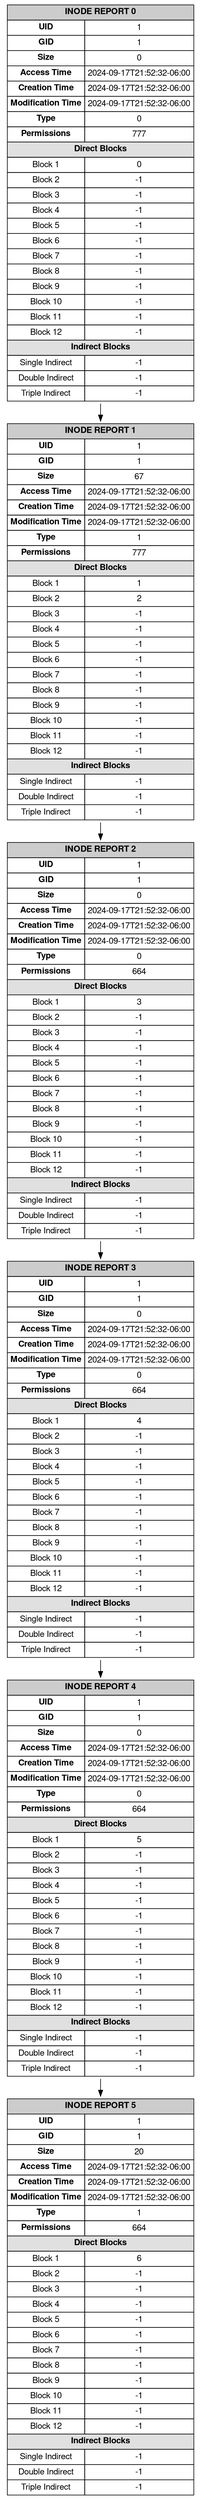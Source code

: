 digraph InodeReport {
		rankdir=TB;
		node [shape=none, fontname="Helvetica, Arial, sans-serif"];
		graph [splines=true, nodesep=0.5, ranksep=0.4];
		edge [color=black, arrowhead=normal];
	inode0 [label=<
			<table border="0" cellborder="1" cellspacing="0" cellpadding="4">
				<tr><td colspan="2" bgcolor="#CCCCCC"><b>INODE REPORT 0</b></td></tr>
				<tr><td><b>UID</b></td><td>1</td></tr>
				<tr><td><b>GID</b></td><td>1</td></tr>
				<tr><td><b>Size</b></td><td>0</td></tr>
				<tr><td><b>Access Time</b></td><td>2024-09-17T21:52:32-06:00</td></tr>
				<tr><td><b>Creation Time</b></td><td>2024-09-17T21:52:32-06:00</td></tr>
				<tr><td><b>Modification Time</b></td><td>2024-09-17T21:52:32-06:00</td></tr>
				<tr><td><b>Type</b></td><td>0</td></tr>
				<tr><td><b>Permissions</b></td><td>777</td></tr>
				<tr><td colspan="2" bgcolor="#E0E0E0"><b>Direct Blocks</b></td></tr>
		<tr><td>Block 1</td><td>0</td></tr><tr><td>Block 2</td><td>-1</td></tr><tr><td>Block 3</td><td>-1</td></tr><tr><td>Block 4</td><td>-1</td></tr><tr><td>Block 5</td><td>-1</td></tr><tr><td>Block 6</td><td>-1</td></tr><tr><td>Block 7</td><td>-1</td></tr><tr><td>Block 8</td><td>-1</td></tr><tr><td>Block 9</td><td>-1</td></tr><tr><td>Block 10</td><td>-1</td></tr><tr><td>Block 11</td><td>-1</td></tr><tr><td>Block 12</td><td>-1</td></tr>
			<tr><td colspan="2" bgcolor="#E0E0E0"><b>Indirect Blocks</b></td></tr>
			<tr><td>Single Indirect</td><td>-1</td></tr>
			<tr><td>Double Indirect</td><td>-1</td></tr>
			<tr><td>Triple Indirect</td><td>-1</td></tr>
			</table>>];
		inode0 -> inode1;
inode1 [label=<
			<table border="0" cellborder="1" cellspacing="0" cellpadding="4">
				<tr><td colspan="2" bgcolor="#CCCCCC"><b>INODE REPORT 1</b></td></tr>
				<tr><td><b>UID</b></td><td>1</td></tr>
				<tr><td><b>GID</b></td><td>1</td></tr>
				<tr><td><b>Size</b></td><td>67</td></tr>
				<tr><td><b>Access Time</b></td><td>2024-09-17T21:52:32-06:00</td></tr>
				<tr><td><b>Creation Time</b></td><td>2024-09-17T21:52:32-06:00</td></tr>
				<tr><td><b>Modification Time</b></td><td>2024-09-17T21:52:32-06:00</td></tr>
				<tr><td><b>Type</b></td><td>1</td></tr>
				<tr><td><b>Permissions</b></td><td>777</td></tr>
				<tr><td colspan="2" bgcolor="#E0E0E0"><b>Direct Blocks</b></td></tr>
		<tr><td>Block 1</td><td>1</td></tr><tr><td>Block 2</td><td>2</td></tr><tr><td>Block 3</td><td>-1</td></tr><tr><td>Block 4</td><td>-1</td></tr><tr><td>Block 5</td><td>-1</td></tr><tr><td>Block 6</td><td>-1</td></tr><tr><td>Block 7</td><td>-1</td></tr><tr><td>Block 8</td><td>-1</td></tr><tr><td>Block 9</td><td>-1</td></tr><tr><td>Block 10</td><td>-1</td></tr><tr><td>Block 11</td><td>-1</td></tr><tr><td>Block 12</td><td>-1</td></tr>
			<tr><td colspan="2" bgcolor="#E0E0E0"><b>Indirect Blocks</b></td></tr>
			<tr><td>Single Indirect</td><td>-1</td></tr>
			<tr><td>Double Indirect</td><td>-1</td></tr>
			<tr><td>Triple Indirect</td><td>-1</td></tr>
			</table>>];
		inode1 -> inode2;
inode2 [label=<
			<table border="0" cellborder="1" cellspacing="0" cellpadding="4">
				<tr><td colspan="2" bgcolor="#CCCCCC"><b>INODE REPORT 2</b></td></tr>
				<tr><td><b>UID</b></td><td>1</td></tr>
				<tr><td><b>GID</b></td><td>1</td></tr>
				<tr><td><b>Size</b></td><td>0</td></tr>
				<tr><td><b>Access Time</b></td><td>2024-09-17T21:52:32-06:00</td></tr>
				<tr><td><b>Creation Time</b></td><td>2024-09-17T21:52:32-06:00</td></tr>
				<tr><td><b>Modification Time</b></td><td>2024-09-17T21:52:32-06:00</td></tr>
				<tr><td><b>Type</b></td><td>0</td></tr>
				<tr><td><b>Permissions</b></td><td>664</td></tr>
				<tr><td colspan="2" bgcolor="#E0E0E0"><b>Direct Blocks</b></td></tr>
		<tr><td>Block 1</td><td>3</td></tr><tr><td>Block 2</td><td>-1</td></tr><tr><td>Block 3</td><td>-1</td></tr><tr><td>Block 4</td><td>-1</td></tr><tr><td>Block 5</td><td>-1</td></tr><tr><td>Block 6</td><td>-1</td></tr><tr><td>Block 7</td><td>-1</td></tr><tr><td>Block 8</td><td>-1</td></tr><tr><td>Block 9</td><td>-1</td></tr><tr><td>Block 10</td><td>-1</td></tr><tr><td>Block 11</td><td>-1</td></tr><tr><td>Block 12</td><td>-1</td></tr>
			<tr><td colspan="2" bgcolor="#E0E0E0"><b>Indirect Blocks</b></td></tr>
			<tr><td>Single Indirect</td><td>-1</td></tr>
			<tr><td>Double Indirect</td><td>-1</td></tr>
			<tr><td>Triple Indirect</td><td>-1</td></tr>
			</table>>];
		inode2 -> inode3;
inode3 [label=<
			<table border="0" cellborder="1" cellspacing="0" cellpadding="4">
				<tr><td colspan="2" bgcolor="#CCCCCC"><b>INODE REPORT 3</b></td></tr>
				<tr><td><b>UID</b></td><td>1</td></tr>
				<tr><td><b>GID</b></td><td>1</td></tr>
				<tr><td><b>Size</b></td><td>0</td></tr>
				<tr><td><b>Access Time</b></td><td>2024-09-17T21:52:32-06:00</td></tr>
				<tr><td><b>Creation Time</b></td><td>2024-09-17T21:52:32-06:00</td></tr>
				<tr><td><b>Modification Time</b></td><td>2024-09-17T21:52:32-06:00</td></tr>
				<tr><td><b>Type</b></td><td>0</td></tr>
				<tr><td><b>Permissions</b></td><td>664</td></tr>
				<tr><td colspan="2" bgcolor="#E0E0E0"><b>Direct Blocks</b></td></tr>
		<tr><td>Block 1</td><td>4</td></tr><tr><td>Block 2</td><td>-1</td></tr><tr><td>Block 3</td><td>-1</td></tr><tr><td>Block 4</td><td>-1</td></tr><tr><td>Block 5</td><td>-1</td></tr><tr><td>Block 6</td><td>-1</td></tr><tr><td>Block 7</td><td>-1</td></tr><tr><td>Block 8</td><td>-1</td></tr><tr><td>Block 9</td><td>-1</td></tr><tr><td>Block 10</td><td>-1</td></tr><tr><td>Block 11</td><td>-1</td></tr><tr><td>Block 12</td><td>-1</td></tr>
			<tr><td colspan="2" bgcolor="#E0E0E0"><b>Indirect Blocks</b></td></tr>
			<tr><td>Single Indirect</td><td>-1</td></tr>
			<tr><td>Double Indirect</td><td>-1</td></tr>
			<tr><td>Triple Indirect</td><td>-1</td></tr>
			</table>>];
		inode3 -> inode4;
inode4 [label=<
			<table border="0" cellborder="1" cellspacing="0" cellpadding="4">
				<tr><td colspan="2" bgcolor="#CCCCCC"><b>INODE REPORT 4</b></td></tr>
				<tr><td><b>UID</b></td><td>1</td></tr>
				<tr><td><b>GID</b></td><td>1</td></tr>
				<tr><td><b>Size</b></td><td>0</td></tr>
				<tr><td><b>Access Time</b></td><td>2024-09-17T21:52:32-06:00</td></tr>
				<tr><td><b>Creation Time</b></td><td>2024-09-17T21:52:32-06:00</td></tr>
				<tr><td><b>Modification Time</b></td><td>2024-09-17T21:52:32-06:00</td></tr>
				<tr><td><b>Type</b></td><td>0</td></tr>
				<tr><td><b>Permissions</b></td><td>664</td></tr>
				<tr><td colspan="2" bgcolor="#E0E0E0"><b>Direct Blocks</b></td></tr>
		<tr><td>Block 1</td><td>5</td></tr><tr><td>Block 2</td><td>-1</td></tr><tr><td>Block 3</td><td>-1</td></tr><tr><td>Block 4</td><td>-1</td></tr><tr><td>Block 5</td><td>-1</td></tr><tr><td>Block 6</td><td>-1</td></tr><tr><td>Block 7</td><td>-1</td></tr><tr><td>Block 8</td><td>-1</td></tr><tr><td>Block 9</td><td>-1</td></tr><tr><td>Block 10</td><td>-1</td></tr><tr><td>Block 11</td><td>-1</td></tr><tr><td>Block 12</td><td>-1</td></tr>
			<tr><td colspan="2" bgcolor="#E0E0E0"><b>Indirect Blocks</b></td></tr>
			<tr><td>Single Indirect</td><td>-1</td></tr>
			<tr><td>Double Indirect</td><td>-1</td></tr>
			<tr><td>Triple Indirect</td><td>-1</td></tr>
			</table>>];
		inode4 -> inode5;
inode5 [label=<
			<table border="0" cellborder="1" cellspacing="0" cellpadding="4">
				<tr><td colspan="2" bgcolor="#CCCCCC"><b>INODE REPORT 5</b></td></tr>
				<tr><td><b>UID</b></td><td>1</td></tr>
				<tr><td><b>GID</b></td><td>1</td></tr>
				<tr><td><b>Size</b></td><td>20</td></tr>
				<tr><td><b>Access Time</b></td><td>2024-09-17T21:52:32-06:00</td></tr>
				<tr><td><b>Creation Time</b></td><td>2024-09-17T21:52:32-06:00</td></tr>
				<tr><td><b>Modification Time</b></td><td>2024-09-17T21:52:32-06:00</td></tr>
				<tr><td><b>Type</b></td><td>1</td></tr>
				<tr><td><b>Permissions</b></td><td>664</td></tr>
				<tr><td colspan="2" bgcolor="#E0E0E0"><b>Direct Blocks</b></td></tr>
		<tr><td>Block 1</td><td>6</td></tr><tr><td>Block 2</td><td>-1</td></tr><tr><td>Block 3</td><td>-1</td></tr><tr><td>Block 4</td><td>-1</td></tr><tr><td>Block 5</td><td>-1</td></tr><tr><td>Block 6</td><td>-1</td></tr><tr><td>Block 7</td><td>-1</td></tr><tr><td>Block 8</td><td>-1</td></tr><tr><td>Block 9</td><td>-1</td></tr><tr><td>Block 10</td><td>-1</td></tr><tr><td>Block 11</td><td>-1</td></tr><tr><td>Block 12</td><td>-1</td></tr>
			<tr><td colspan="2" bgcolor="#E0E0E0"><b>Indirect Blocks</b></td></tr>
			<tr><td>Single Indirect</td><td>-1</td></tr>
			<tr><td>Double Indirect</td><td>-1</td></tr>
			<tr><td>Triple Indirect</td><td>-1</td></tr>
			</table>>];
		}